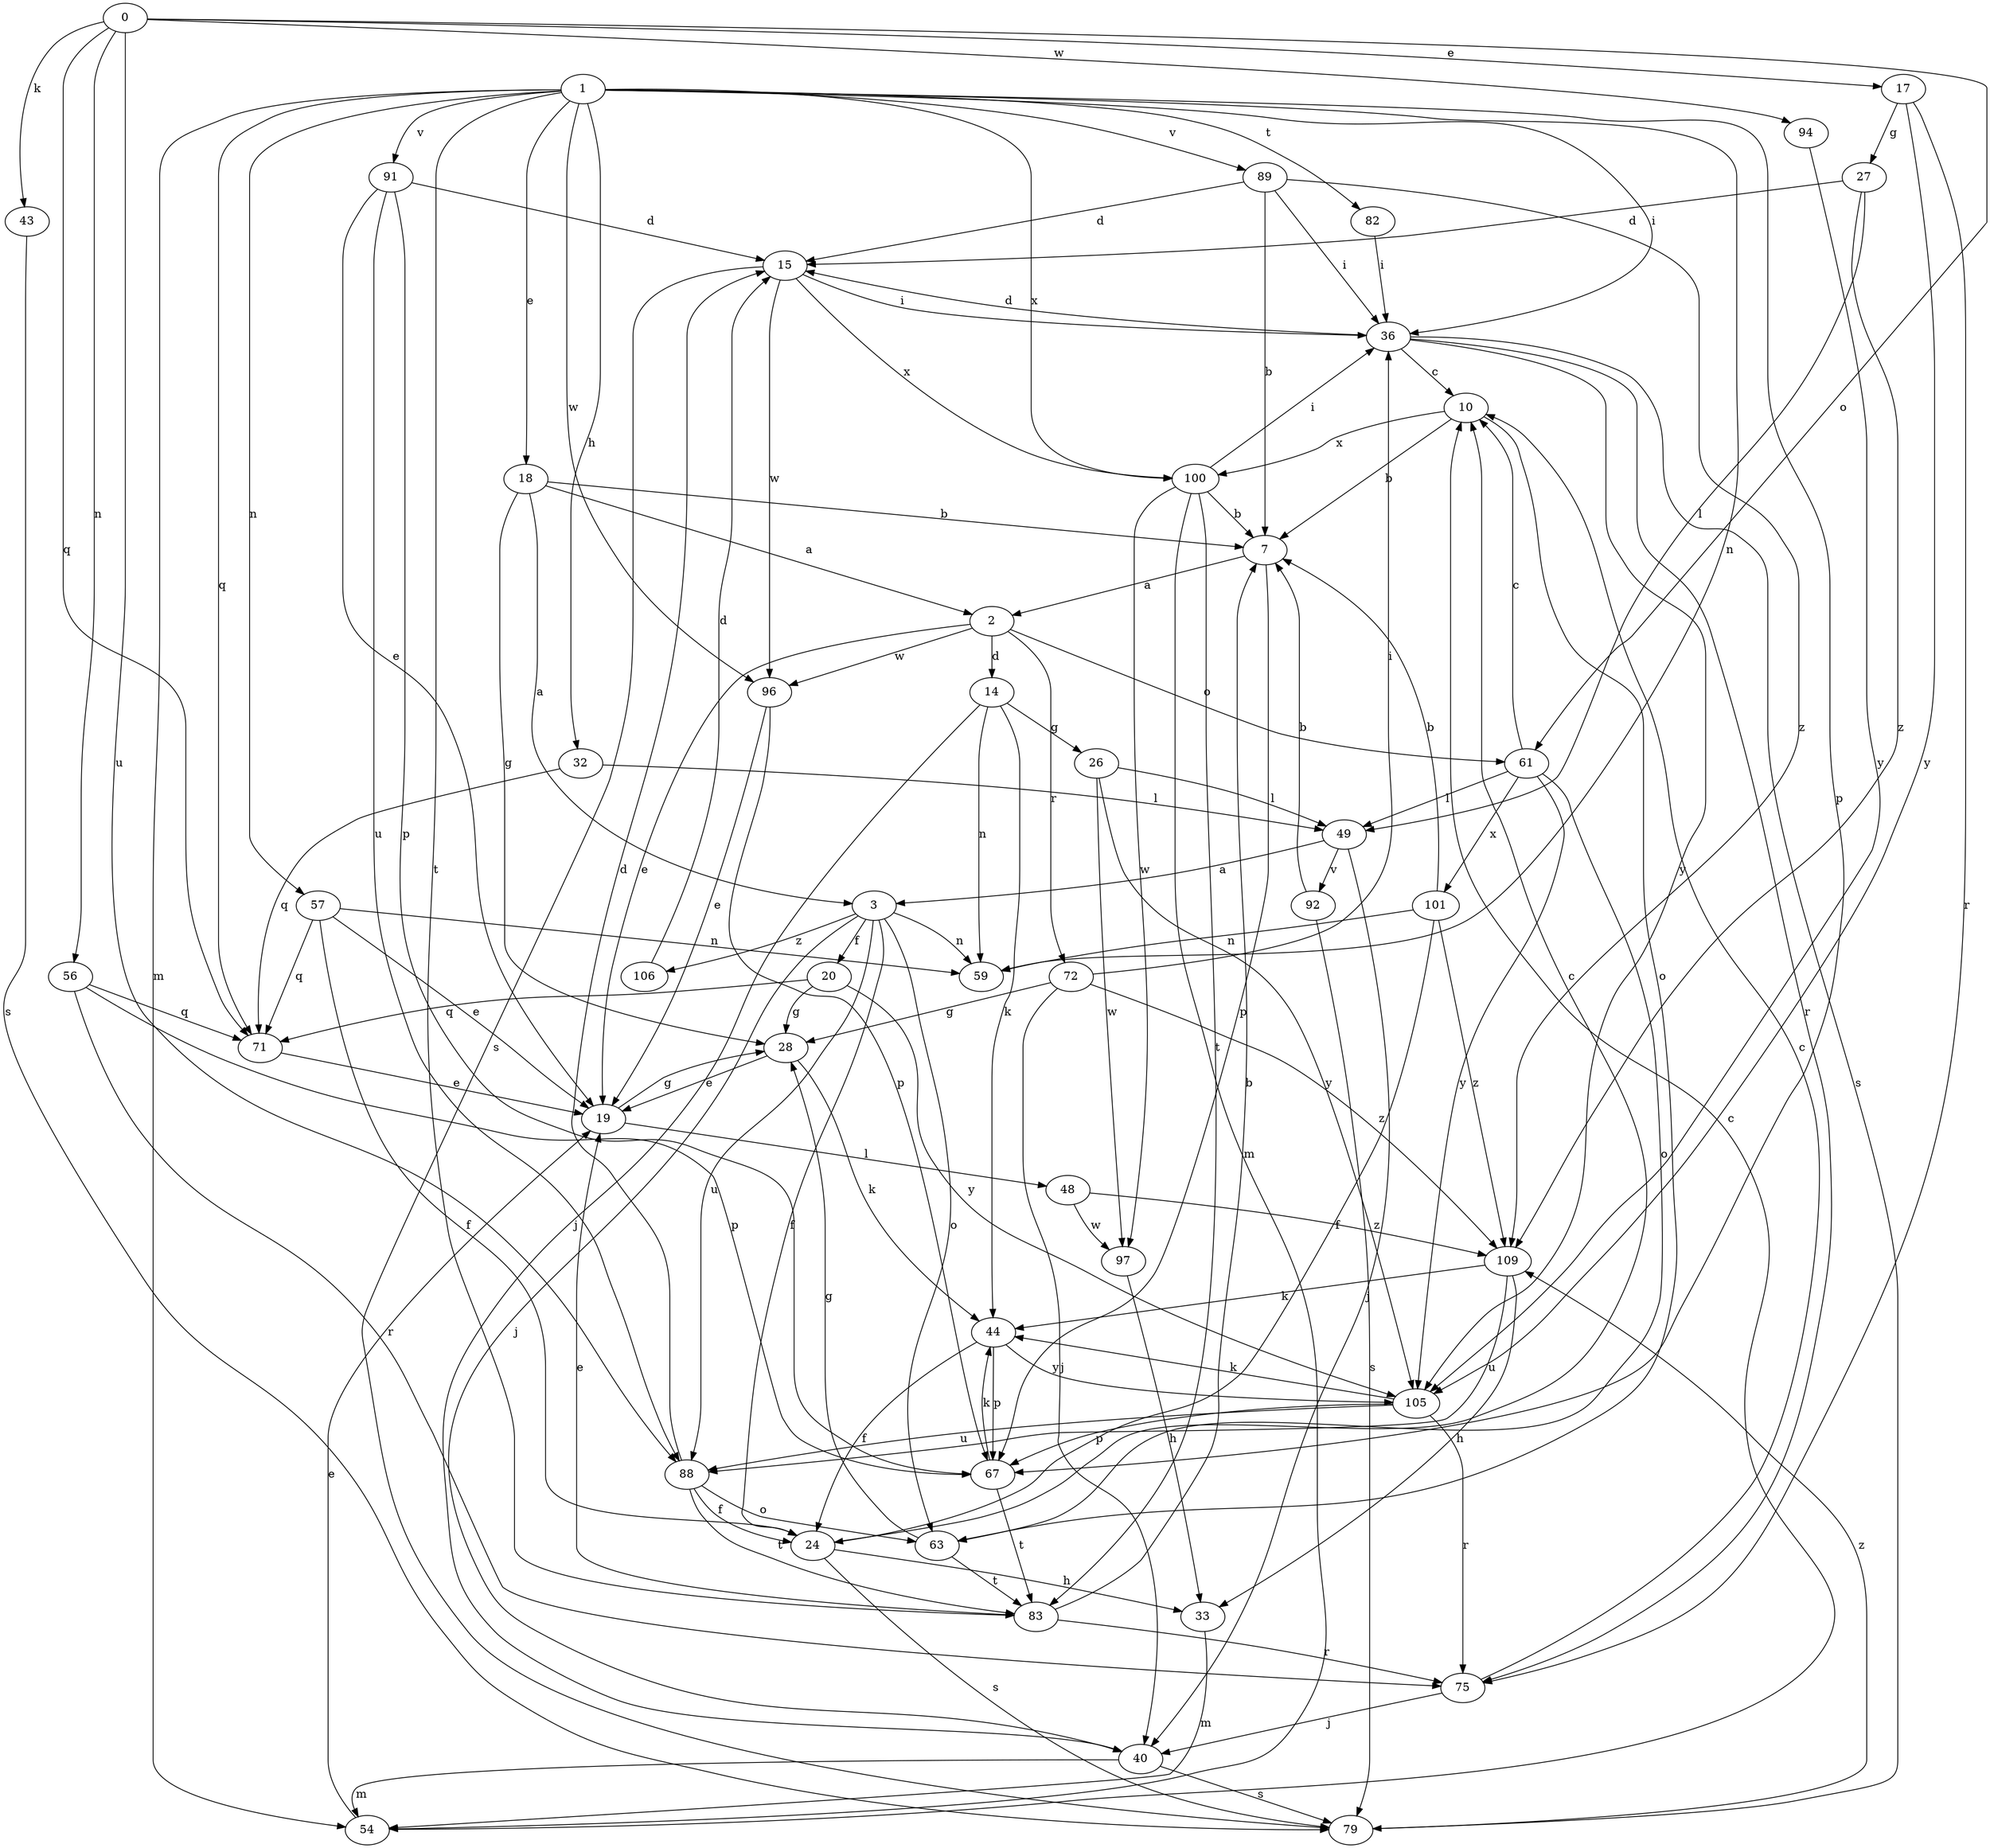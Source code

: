 strict digraph  {
0;
1;
2;
3;
7;
10;
14;
15;
17;
18;
19;
20;
24;
26;
27;
28;
32;
33;
36;
40;
43;
44;
48;
49;
54;
56;
57;
59;
61;
63;
67;
71;
72;
75;
79;
82;
83;
88;
89;
91;
92;
94;
96;
97;
100;
101;
105;
106;
109;
0 -> 17  [label=e];
0 -> 43  [label=k];
0 -> 56  [label=n];
0 -> 61  [label=o];
0 -> 71  [label=q];
0 -> 88  [label=u];
0 -> 94  [label=w];
1 -> 18  [label=e];
1 -> 32  [label=h];
1 -> 36  [label=i];
1 -> 54  [label=m];
1 -> 57  [label=n];
1 -> 59  [label=n];
1 -> 67  [label=p];
1 -> 71  [label=q];
1 -> 82  [label=t];
1 -> 83  [label=t];
1 -> 89  [label=v];
1 -> 91  [label=v];
1 -> 96  [label=w];
1 -> 100  [label=x];
2 -> 14  [label=d];
2 -> 19  [label=e];
2 -> 61  [label=o];
2 -> 72  [label=r];
2 -> 96  [label=w];
3 -> 20  [label=f];
3 -> 24  [label=f];
3 -> 40  [label=j];
3 -> 59  [label=n];
3 -> 63  [label=o];
3 -> 88  [label=u];
3 -> 106  [label=z];
7 -> 2  [label=a];
7 -> 67  [label=p];
10 -> 7  [label=b];
10 -> 63  [label=o];
10 -> 100  [label=x];
14 -> 26  [label=g];
14 -> 40  [label=j];
14 -> 44  [label=k];
14 -> 59  [label=n];
15 -> 36  [label=i];
15 -> 79  [label=s];
15 -> 96  [label=w];
15 -> 100  [label=x];
17 -> 27  [label=g];
17 -> 75  [label=r];
17 -> 105  [label=y];
18 -> 2  [label=a];
18 -> 3  [label=a];
18 -> 7  [label=b];
18 -> 28  [label=g];
19 -> 28  [label=g];
19 -> 48  [label=l];
20 -> 28  [label=g];
20 -> 71  [label=q];
20 -> 105  [label=y];
24 -> 10  [label=c];
24 -> 33  [label=h];
24 -> 79  [label=s];
26 -> 49  [label=l];
26 -> 97  [label=w];
26 -> 105  [label=y];
27 -> 15  [label=d];
27 -> 49  [label=l];
27 -> 109  [label=z];
28 -> 19  [label=e];
28 -> 44  [label=k];
32 -> 49  [label=l];
32 -> 71  [label=q];
33 -> 54  [label=m];
36 -> 10  [label=c];
36 -> 15  [label=d];
36 -> 75  [label=r];
36 -> 79  [label=s];
36 -> 105  [label=y];
40 -> 54  [label=m];
40 -> 79  [label=s];
43 -> 79  [label=s];
44 -> 24  [label=f];
44 -> 67  [label=p];
44 -> 105  [label=y];
48 -> 97  [label=w];
48 -> 109  [label=z];
49 -> 3  [label=a];
49 -> 40  [label=j];
49 -> 92  [label=v];
54 -> 10  [label=c];
54 -> 19  [label=e];
56 -> 67  [label=p];
56 -> 71  [label=q];
56 -> 75  [label=r];
57 -> 19  [label=e];
57 -> 24  [label=f];
57 -> 59  [label=n];
57 -> 71  [label=q];
61 -> 10  [label=c];
61 -> 49  [label=l];
61 -> 63  [label=o];
61 -> 101  [label=x];
61 -> 105  [label=y];
63 -> 28  [label=g];
63 -> 83  [label=t];
67 -> 44  [label=k];
67 -> 83  [label=t];
71 -> 19  [label=e];
72 -> 28  [label=g];
72 -> 36  [label=i];
72 -> 40  [label=j];
72 -> 109  [label=z];
75 -> 10  [label=c];
75 -> 40  [label=j];
79 -> 109  [label=z];
82 -> 36  [label=i];
83 -> 7  [label=b];
83 -> 19  [label=e];
83 -> 75  [label=r];
88 -> 15  [label=d];
88 -> 24  [label=f];
88 -> 63  [label=o];
88 -> 83  [label=t];
89 -> 7  [label=b];
89 -> 15  [label=d];
89 -> 36  [label=i];
89 -> 109  [label=z];
91 -> 15  [label=d];
91 -> 19  [label=e];
91 -> 67  [label=p];
91 -> 88  [label=u];
92 -> 7  [label=b];
92 -> 79  [label=s];
94 -> 105  [label=y];
96 -> 19  [label=e];
96 -> 67  [label=p];
97 -> 33  [label=h];
100 -> 7  [label=b];
100 -> 36  [label=i];
100 -> 54  [label=m];
100 -> 83  [label=t];
100 -> 97  [label=w];
101 -> 7  [label=b];
101 -> 24  [label=f];
101 -> 59  [label=n];
101 -> 109  [label=z];
105 -> 44  [label=k];
105 -> 67  [label=p];
105 -> 75  [label=r];
105 -> 88  [label=u];
106 -> 15  [label=d];
109 -> 33  [label=h];
109 -> 44  [label=k];
109 -> 88  [label=u];
}
